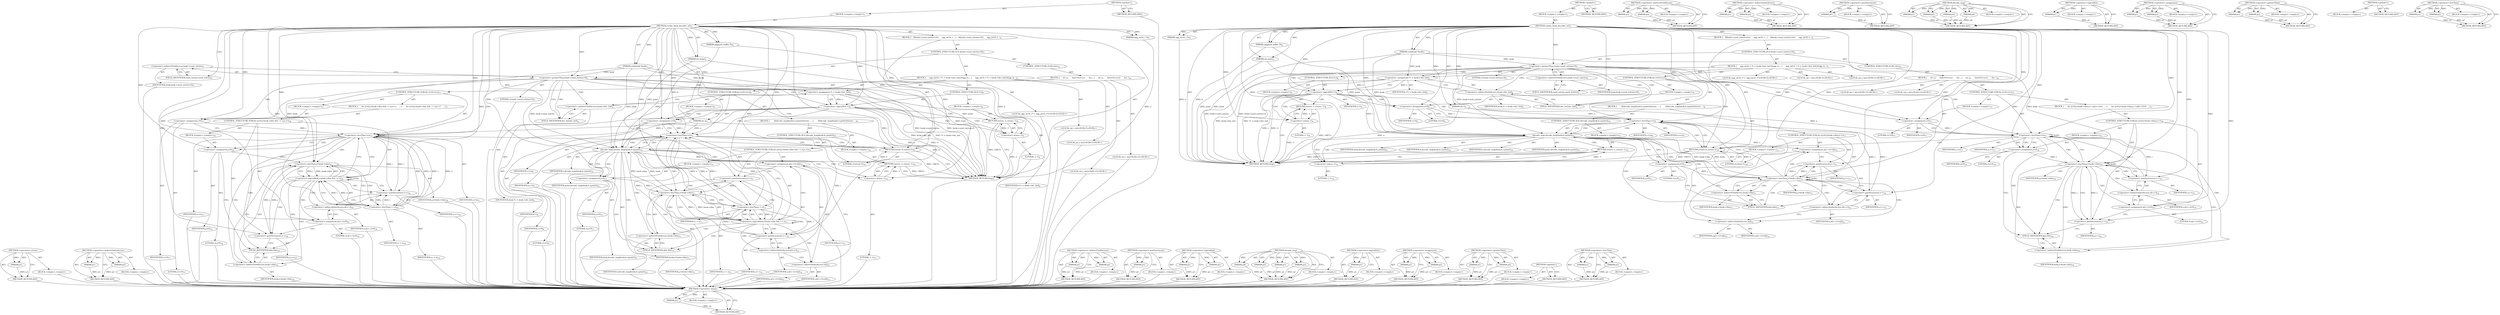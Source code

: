 digraph "&lt;operator&gt;.lessThan" {
vulnerable_153 [label=<(METHOD,&lt;operator&gt;.minus)>];
vulnerable_154 [label=<(PARAM,p1)>];
vulnerable_155 [label=<(BLOCK,&lt;empty&gt;,&lt;empty&gt;)>];
vulnerable_156 [label=<(METHOD_RETURN,ANY)>];
vulnerable_6 [label=<(METHOD,&lt;global&gt;)<SUB>1</SUB>>];
vulnerable_7 [label=<(BLOCK,&lt;empty&gt;,&lt;empty&gt;)<SUB>1</SUB>>];
vulnerable_8 [label=<(METHOD,vorbis_book_decodev_set)<SUB>1</SUB>>];
vulnerable_9 [label=<(PARAM,codebook *book)<SUB>1</SUB>>];
vulnerable_10 [label=<(PARAM,ogg_int32_t *a)<SUB>1</SUB>>];
vulnerable_11 [label=<(PARAM,oggpack_buffer *b)<SUB>2</SUB>>];
vulnerable_12 [label=<(PARAM,int n)<SUB>2</SUB>>];
vulnerable_13 [label=<(PARAM,int point)<SUB>2</SUB>>];
vulnerable_14 [label=<(BLOCK,{
   if(book-&gt;used_entries&gt;0){
     ogg_int32_t...,{
   if(book-&gt;used_entries&gt;0){
     ogg_int32_t...)<SUB>2</SUB>>];
vulnerable_15 [label=<(CONTROL_STRUCTURE,IF,if (book-&gt;used_entries&gt;0))<SUB>3</SUB>>];
vulnerable_16 [label=<(&lt;operator&gt;.greaterThan,book-&gt;used_entries&gt;0)<SUB>3</SUB>>];
vulnerable_17 [label=<(&lt;operator&gt;.indirectFieldAccess,book-&gt;used_entries)<SUB>3</SUB>>];
vulnerable_18 [label=<(IDENTIFIER,book,book-&gt;used_entries&gt;0)<SUB>3</SUB>>];
vulnerable_19 [label=<(FIELD_IDENTIFIER,used_entries,used_entries)<SUB>3</SUB>>];
vulnerable_20 [label=<(LITERAL,0,book-&gt;used_entries&gt;0)<SUB>3</SUB>>];
vulnerable_21 [label=<(BLOCK,{
     ogg_int32_t *v = book-&gt;dec_buf;//(ogg_in...,{
     ogg_int32_t *v = book-&gt;dec_buf;//(ogg_in...)<SUB>3</SUB>>];
vulnerable_22 [label="<(LOCAL,ogg_int32_t* v: ogg_int32_t*)<SUB>4</SUB>>"];
vulnerable_23 [label=<(&lt;operator&gt;.assignment,*v = book-&gt;dec_buf)<SUB>4</SUB>>];
vulnerable_24 [label=<(IDENTIFIER,v,*v = book-&gt;dec_buf)<SUB>4</SUB>>];
vulnerable_25 [label=<(&lt;operator&gt;.indirectFieldAccess,book-&gt;dec_buf)<SUB>4</SUB>>];
vulnerable_26 [label=<(IDENTIFIER,book,*v = book-&gt;dec_buf)<SUB>4</SUB>>];
vulnerable_27 [label=<(FIELD_IDENTIFIER,dec_buf,dec_buf)<SUB>4</SUB>>];
vulnerable_28 [label="<(LOCAL,int i: int)<SUB>5</SUB>>"];
vulnerable_29 [label="<(LOCAL,int j: int)<SUB>5</SUB>>"];
vulnerable_30 [label=<(CONTROL_STRUCTURE,IF,if (!v))<SUB>8</SUB>>];
vulnerable_31 [label=<(&lt;operator&gt;.logicalNot,!v)<SUB>8</SUB>>];
vulnerable_32 [label=<(IDENTIFIER,v,!v)<SUB>8</SUB>>];
vulnerable_33 [label=<(BLOCK,&lt;empty&gt;,&lt;empty&gt;)<SUB>8</SUB>>];
vulnerable_34 [label=<(RETURN,return -1;,return -1;)<SUB>8</SUB>>];
vulnerable_35 [label=<(&lt;operator&gt;.minus,-1)<SUB>8</SUB>>];
vulnerable_36 [label=<(LITERAL,1,-1)<SUB>8</SUB>>];
vulnerable_37 [label=<(CONTROL_STRUCTURE,FOR,for (i=0;i&lt;n;))<SUB>9</SUB>>];
vulnerable_38 [label=<(BLOCK,&lt;empty&gt;,&lt;empty&gt;)<SUB>9</SUB>>];
vulnerable_39 [label=<(&lt;operator&gt;.assignment,i=0)<SUB>9</SUB>>];
vulnerable_40 [label=<(IDENTIFIER,i,i=0)<SUB>9</SUB>>];
vulnerable_41 [label=<(LITERAL,0,i=0)<SUB>9</SUB>>];
vulnerable_42 [label=<(&lt;operator&gt;.lessThan,i&lt;n)<SUB>9</SUB>>];
vulnerable_43 [label=<(IDENTIFIER,i,i&lt;n)<SUB>9</SUB>>];
vulnerable_44 [label=<(IDENTIFIER,n,i&lt;n)<SUB>9</SUB>>];
vulnerable_45 [label=<(BLOCK,{
       if(decode_map(book,b,v,point))return -...,{
       if(decode_map(book,b,v,point))return -...)<SUB>9</SUB>>];
vulnerable_46 [label=<(CONTROL_STRUCTURE,IF,if (decode_map(book,b,v,point)))<SUB>10</SUB>>];
vulnerable_47 [label=<(decode_map,decode_map(book,b,v,point))<SUB>10</SUB>>];
vulnerable_48 [label=<(IDENTIFIER,book,decode_map(book,b,v,point))<SUB>10</SUB>>];
vulnerable_49 [label=<(IDENTIFIER,b,decode_map(book,b,v,point))<SUB>10</SUB>>];
vulnerable_50 [label=<(IDENTIFIER,v,decode_map(book,b,v,point))<SUB>10</SUB>>];
vulnerable_51 [label=<(IDENTIFIER,point,decode_map(book,b,v,point))<SUB>10</SUB>>];
vulnerable_52 [label=<(BLOCK,&lt;empty&gt;,&lt;empty&gt;)<SUB>10</SUB>>];
vulnerable_53 [label=<(RETURN,return -1;,return -1;)<SUB>10</SUB>>];
vulnerable_54 [label=<(&lt;operator&gt;.minus,-1)<SUB>10</SUB>>];
vulnerable_55 [label=<(LITERAL,1,-1)<SUB>10</SUB>>];
vulnerable_56 [label=<(CONTROL_STRUCTURE,FOR,for (j=0;j&lt;book-&gt;dim;j++))<SUB>11</SUB>>];
vulnerable_57 [label=<(BLOCK,&lt;empty&gt;,&lt;empty&gt;)<SUB>11</SUB>>];
vulnerable_58 [label=<(&lt;operator&gt;.assignment,j=0)<SUB>11</SUB>>];
vulnerable_59 [label=<(IDENTIFIER,j,j=0)<SUB>11</SUB>>];
vulnerable_60 [label=<(LITERAL,0,j=0)<SUB>11</SUB>>];
vulnerable_61 [label=<(&lt;operator&gt;.lessThan,j&lt;book-&gt;dim)<SUB>11</SUB>>];
vulnerable_62 [label=<(IDENTIFIER,j,j&lt;book-&gt;dim)<SUB>11</SUB>>];
vulnerable_63 [label=<(&lt;operator&gt;.indirectFieldAccess,book-&gt;dim)<SUB>11</SUB>>];
vulnerable_64 [label=<(IDENTIFIER,book,j&lt;book-&gt;dim)<SUB>11</SUB>>];
vulnerable_65 [label=<(FIELD_IDENTIFIER,dim,dim)<SUB>11</SUB>>];
vulnerable_66 [label=<(&lt;operator&gt;.postIncrement,j++)<SUB>11</SUB>>];
vulnerable_67 [label=<(IDENTIFIER,j,j++)<SUB>11</SUB>>];
vulnerable_68 [label=<(&lt;operator&gt;.assignment,a[i++]=v[j])<SUB>12</SUB>>];
vulnerable_69 [label=<(&lt;operator&gt;.indirectIndexAccess,a[i++])<SUB>12</SUB>>];
vulnerable_70 [label=<(IDENTIFIER,a,a[i++]=v[j])<SUB>12</SUB>>];
vulnerable_71 [label=<(&lt;operator&gt;.postIncrement,i++)<SUB>12</SUB>>];
vulnerable_72 [label=<(IDENTIFIER,i,i++)<SUB>12</SUB>>];
vulnerable_73 [label=<(&lt;operator&gt;.indirectIndexAccess,v[j])<SUB>12</SUB>>];
vulnerable_74 [label=<(IDENTIFIER,v,a[i++]=v[j])<SUB>12</SUB>>];
vulnerable_75 [label=<(IDENTIFIER,j,a[i++]=v[j])<SUB>12</SUB>>];
vulnerable_76 [label=<(CONTROL_STRUCTURE,ELSE,else)<SUB>14</SUB>>];
vulnerable_77 [label=<(BLOCK,{
     int i,j;
 
     for(i=0;i&lt;n;){
      for...,{
     int i,j;
 
     for(i=0;i&lt;n;){
      for...)<SUB>14</SUB>>];
vulnerable_78 [label="<(LOCAL,int i: int)<SUB>15</SUB>>"];
vulnerable_79 [label="<(LOCAL,int j: int)<SUB>15</SUB>>"];
vulnerable_80 [label=<(CONTROL_STRUCTURE,FOR,for (i=0;i&lt;n;))<SUB>17</SUB>>];
vulnerable_81 [label=<(BLOCK,&lt;empty&gt;,&lt;empty&gt;)<SUB>17</SUB>>];
vulnerable_82 [label=<(&lt;operator&gt;.assignment,i=0)<SUB>17</SUB>>];
vulnerable_83 [label=<(IDENTIFIER,i,i=0)<SUB>17</SUB>>];
vulnerable_84 [label=<(LITERAL,0,i=0)<SUB>17</SUB>>];
vulnerable_85 [label=<(&lt;operator&gt;.lessThan,i&lt;n)<SUB>17</SUB>>];
vulnerable_86 [label=<(IDENTIFIER,i,i&lt;n)<SUB>17</SUB>>];
vulnerable_87 [label=<(IDENTIFIER,n,i&lt;n)<SUB>17</SUB>>];
vulnerable_88 [label=<(BLOCK,{
      for (j=0;j&lt;book-&gt;dim;j++)
	a[i++]=0;
  ...,{
      for (j=0;j&lt;book-&gt;dim;j++)
	a[i++]=0;
  ...)<SUB>17</SUB>>];
vulnerable_89 [label=<(CONTROL_STRUCTURE,FOR,for (j=0;j&lt;book-&gt;dim;j++))<SUB>18</SUB>>];
vulnerable_90 [label=<(BLOCK,&lt;empty&gt;,&lt;empty&gt;)<SUB>18</SUB>>];
vulnerable_91 [label=<(&lt;operator&gt;.assignment,j=0)<SUB>18</SUB>>];
vulnerable_92 [label=<(IDENTIFIER,j,j=0)<SUB>18</SUB>>];
vulnerable_93 [label=<(LITERAL,0,j=0)<SUB>18</SUB>>];
vulnerable_94 [label=<(&lt;operator&gt;.lessThan,j&lt;book-&gt;dim)<SUB>18</SUB>>];
vulnerable_95 [label=<(IDENTIFIER,j,j&lt;book-&gt;dim)<SUB>18</SUB>>];
vulnerable_96 [label=<(&lt;operator&gt;.indirectFieldAccess,book-&gt;dim)<SUB>18</SUB>>];
vulnerable_97 [label=<(IDENTIFIER,book,j&lt;book-&gt;dim)<SUB>18</SUB>>];
vulnerable_98 [label=<(FIELD_IDENTIFIER,dim,dim)<SUB>18</SUB>>];
vulnerable_99 [label=<(&lt;operator&gt;.postIncrement,j++)<SUB>18</SUB>>];
vulnerable_100 [label=<(IDENTIFIER,j,j++)<SUB>18</SUB>>];
vulnerable_101 [label=<(&lt;operator&gt;.assignment,a[i++]=0)<SUB>19</SUB>>];
vulnerable_102 [label=<(&lt;operator&gt;.indirectIndexAccess,a[i++])<SUB>19</SUB>>];
vulnerable_103 [label=<(IDENTIFIER,a,a[i++]=0)<SUB>19</SUB>>];
vulnerable_104 [label=<(&lt;operator&gt;.postIncrement,i++)<SUB>19</SUB>>];
vulnerable_105 [label=<(IDENTIFIER,i,i++)<SUB>19</SUB>>];
vulnerable_106 [label=<(LITERAL,0,a[i++]=0)<SUB>19</SUB>>];
vulnerable_107 [label=<(RETURN,return 0;,return 0;)<SUB>23</SUB>>];
vulnerable_108 [label=<(LITERAL,0,return 0;)<SUB>23</SUB>>];
vulnerable_109 [label=<(METHOD_RETURN,long)<SUB>1</SUB>>];
vulnerable_111 [label=<(METHOD_RETURN,ANY)<SUB>1</SUB>>];
vulnerable_139 [label=<(METHOD,&lt;operator&gt;.indirectFieldAccess)>];
vulnerable_140 [label=<(PARAM,p1)>];
vulnerable_141 [label=<(PARAM,p2)>];
vulnerable_142 [label=<(BLOCK,&lt;empty&gt;,&lt;empty&gt;)>];
vulnerable_143 [label=<(METHOD_RETURN,ANY)>];
vulnerable_173 [label=<(METHOD,&lt;operator&gt;.indirectIndexAccess)>];
vulnerable_174 [label=<(PARAM,p1)>];
vulnerable_175 [label=<(PARAM,p2)>];
vulnerable_176 [label=<(BLOCK,&lt;empty&gt;,&lt;empty&gt;)>];
vulnerable_177 [label=<(METHOD_RETURN,ANY)>];
vulnerable_169 [label=<(METHOD,&lt;operator&gt;.postIncrement)>];
vulnerable_170 [label=<(PARAM,p1)>];
vulnerable_171 [label=<(BLOCK,&lt;empty&gt;,&lt;empty&gt;)>];
vulnerable_172 [label=<(METHOD_RETURN,ANY)>];
vulnerable_162 [label=<(METHOD,decode_map)>];
vulnerable_163 [label=<(PARAM,p1)>];
vulnerable_164 [label=<(PARAM,p2)>];
vulnerable_165 [label=<(PARAM,p3)>];
vulnerable_166 [label=<(PARAM,p4)>];
vulnerable_167 [label=<(BLOCK,&lt;empty&gt;,&lt;empty&gt;)>];
vulnerable_168 [label=<(METHOD_RETURN,ANY)>];
vulnerable_149 [label=<(METHOD,&lt;operator&gt;.logicalNot)>];
vulnerable_150 [label=<(PARAM,p1)>];
vulnerable_151 [label=<(BLOCK,&lt;empty&gt;,&lt;empty&gt;)>];
vulnerable_152 [label=<(METHOD_RETURN,ANY)>];
vulnerable_144 [label=<(METHOD,&lt;operator&gt;.assignment)>];
vulnerable_145 [label=<(PARAM,p1)>];
vulnerable_146 [label=<(PARAM,p2)>];
vulnerable_147 [label=<(BLOCK,&lt;empty&gt;,&lt;empty&gt;)>];
vulnerable_148 [label=<(METHOD_RETURN,ANY)>];
vulnerable_134 [label=<(METHOD,&lt;operator&gt;.greaterThan)>];
vulnerable_135 [label=<(PARAM,p1)>];
vulnerable_136 [label=<(PARAM,p2)>];
vulnerable_137 [label=<(BLOCK,&lt;empty&gt;,&lt;empty&gt;)>];
vulnerable_138 [label=<(METHOD_RETURN,ANY)>];
vulnerable_128 [label=<(METHOD,&lt;global&gt;)<SUB>1</SUB>>];
vulnerable_129 [label=<(BLOCK,&lt;empty&gt;,&lt;empty&gt;)>];
vulnerable_130 [label=<(METHOD_RETURN,ANY)>];
vulnerable_157 [label=<(METHOD,&lt;operator&gt;.lessThan)>];
vulnerable_158 [label=<(PARAM,p1)>];
vulnerable_159 [label=<(PARAM,p2)>];
vulnerable_160 [label=<(BLOCK,&lt;empty&gt;,&lt;empty&gt;)>];
vulnerable_161 [label=<(METHOD_RETURN,ANY)>];
fixed_161 [label=<(METHOD,&lt;operator&gt;.minus)>];
fixed_162 [label=<(PARAM,p1)>];
fixed_163 [label=<(BLOCK,&lt;empty&gt;,&lt;empty&gt;)>];
fixed_164 [label=<(METHOD_RETURN,ANY)>];
fixed_186 [label=<(METHOD,&lt;operator&gt;.indirectIndexAccess)>];
fixed_187 [label=<(PARAM,p1)>];
fixed_188 [label=<(PARAM,p2)>];
fixed_189 [label=<(BLOCK,&lt;empty&gt;,&lt;empty&gt;)>];
fixed_190 [label=<(METHOD_RETURN,ANY)>];
fixed_6 [label=<(METHOD,&lt;global&gt;)<SUB>1</SUB>>];
fixed_7 [label=<(BLOCK,&lt;empty&gt;,&lt;empty&gt;)<SUB>1</SUB>>];
fixed_8 [label=<(METHOD,vorbis_book_decodev_set)<SUB>1</SUB>>];
fixed_9 [label=<(PARAM,codebook *book)<SUB>1</SUB>>];
fixed_10 [label=<(PARAM,ogg_int32_t *a)<SUB>1</SUB>>];
fixed_11 [label=<(PARAM,oggpack_buffer *b)<SUB>2</SUB>>];
fixed_12 [label=<(PARAM,int n)<SUB>2</SUB>>];
fixed_13 [label=<(PARAM,int point)<SUB>2</SUB>>];
fixed_14 [label=<(BLOCK,{
   if(book-&gt;used_entries&gt;0){
     ogg_int32_t...,{
   if(book-&gt;used_entries&gt;0){
     ogg_int32_t...)<SUB>2</SUB>>];
fixed_15 [label=<(CONTROL_STRUCTURE,IF,if (book-&gt;used_entries&gt;0))<SUB>3</SUB>>];
fixed_16 [label=<(&lt;operator&gt;.greaterThan,book-&gt;used_entries&gt;0)<SUB>3</SUB>>];
fixed_17 [label=<(&lt;operator&gt;.indirectFieldAccess,book-&gt;used_entries)<SUB>3</SUB>>];
fixed_18 [label=<(IDENTIFIER,book,book-&gt;used_entries&gt;0)<SUB>3</SUB>>];
fixed_19 [label=<(FIELD_IDENTIFIER,used_entries,used_entries)<SUB>3</SUB>>];
fixed_20 [label=<(LITERAL,0,book-&gt;used_entries&gt;0)<SUB>3</SUB>>];
fixed_21 [label=<(BLOCK,{
     ogg_int32_t *v = book-&gt;dec_buf;//(ogg_in...,{
     ogg_int32_t *v = book-&gt;dec_buf;//(ogg_in...)<SUB>3</SUB>>];
fixed_22 [label="<(LOCAL,ogg_int32_t* v: ogg_int32_t*)<SUB>4</SUB>>"];
fixed_23 [label=<(&lt;operator&gt;.assignment,*v = book-&gt;dec_buf)<SUB>4</SUB>>];
fixed_24 [label=<(IDENTIFIER,v,*v = book-&gt;dec_buf)<SUB>4</SUB>>];
fixed_25 [label=<(&lt;operator&gt;.indirectFieldAccess,book-&gt;dec_buf)<SUB>4</SUB>>];
fixed_26 [label=<(IDENTIFIER,book,*v = book-&gt;dec_buf)<SUB>4</SUB>>];
fixed_27 [label=<(FIELD_IDENTIFIER,dec_buf,dec_buf)<SUB>4</SUB>>];
fixed_28 [label="<(LOCAL,int i: int)<SUB>5</SUB>>"];
fixed_29 [label="<(LOCAL,int j: int)<SUB>5</SUB>>"];
fixed_30 [label=<(CONTROL_STRUCTURE,IF,if (!v))<SUB>8</SUB>>];
fixed_31 [label=<(&lt;operator&gt;.logicalNot,!v)<SUB>8</SUB>>];
fixed_32 [label=<(IDENTIFIER,v,!v)<SUB>8</SUB>>];
fixed_33 [label=<(BLOCK,&lt;empty&gt;,&lt;empty&gt;)<SUB>8</SUB>>];
fixed_34 [label=<(RETURN,return -1;,return -1;)<SUB>8</SUB>>];
fixed_35 [label=<(&lt;operator&gt;.minus,-1)<SUB>8</SUB>>];
fixed_36 [label=<(LITERAL,1,-1)<SUB>8</SUB>>];
fixed_37 [label=<(CONTROL_STRUCTURE,FOR,for (i=0;i&lt;n;))<SUB>9</SUB>>];
fixed_38 [label=<(BLOCK,&lt;empty&gt;,&lt;empty&gt;)<SUB>9</SUB>>];
fixed_39 [label=<(&lt;operator&gt;.assignment,i=0)<SUB>9</SUB>>];
fixed_40 [label=<(IDENTIFIER,i,i=0)<SUB>9</SUB>>];
fixed_41 [label=<(LITERAL,0,i=0)<SUB>9</SUB>>];
fixed_42 [label=<(&lt;operator&gt;.lessThan,i&lt;n)<SUB>9</SUB>>];
fixed_43 [label=<(IDENTIFIER,i,i&lt;n)<SUB>9</SUB>>];
fixed_44 [label=<(IDENTIFIER,n,i&lt;n)<SUB>9</SUB>>];
fixed_45 [label=<(BLOCK,{
       if(decode_map(book,b,v,point))return -...,{
       if(decode_map(book,b,v,point))return -...)<SUB>9</SUB>>];
fixed_46 [label=<(CONTROL_STRUCTURE,IF,if (decode_map(book,b,v,point)))<SUB>10</SUB>>];
fixed_47 [label=<(decode_map,decode_map(book,b,v,point))<SUB>10</SUB>>];
fixed_48 [label=<(IDENTIFIER,book,decode_map(book,b,v,point))<SUB>10</SUB>>];
fixed_49 [label=<(IDENTIFIER,b,decode_map(book,b,v,point))<SUB>10</SUB>>];
fixed_50 [label=<(IDENTIFIER,v,decode_map(book,b,v,point))<SUB>10</SUB>>];
fixed_51 [label=<(IDENTIFIER,point,decode_map(book,b,v,point))<SUB>10</SUB>>];
fixed_52 [label=<(BLOCK,&lt;empty&gt;,&lt;empty&gt;)<SUB>10</SUB>>];
fixed_53 [label=<(RETURN,return -1;,return -1;)<SUB>10</SUB>>];
fixed_54 [label=<(&lt;operator&gt;.minus,-1)<SUB>10</SUB>>];
fixed_55 [label=<(LITERAL,1,-1)<SUB>10</SUB>>];
fixed_56 [label=<(CONTROL_STRUCTURE,FOR,for (j=0;j&lt;book-&gt;dim &amp;&amp; i &lt; n;j++))<SUB>11</SUB>>];
fixed_57 [label=<(BLOCK,&lt;empty&gt;,&lt;empty&gt;)<SUB>11</SUB>>];
fixed_58 [label=<(&lt;operator&gt;.assignment,j=0)<SUB>11</SUB>>];
fixed_59 [label=<(IDENTIFIER,j,j=0)<SUB>11</SUB>>];
fixed_60 [label=<(LITERAL,0,j=0)<SUB>11</SUB>>];
fixed_61 [label=<(&lt;operator&gt;.logicalAnd,j&lt;book-&gt;dim &amp;&amp; i &lt; n)<SUB>11</SUB>>];
fixed_62 [label=<(&lt;operator&gt;.lessThan,j&lt;book-&gt;dim)<SUB>11</SUB>>];
fixed_63 [label=<(IDENTIFIER,j,j&lt;book-&gt;dim)<SUB>11</SUB>>];
fixed_64 [label=<(&lt;operator&gt;.indirectFieldAccess,book-&gt;dim)<SUB>11</SUB>>];
fixed_65 [label=<(IDENTIFIER,book,j&lt;book-&gt;dim)<SUB>11</SUB>>];
fixed_66 [label=<(FIELD_IDENTIFIER,dim,dim)<SUB>11</SUB>>];
fixed_67 [label=<(&lt;operator&gt;.lessThan,i &lt; n)<SUB>11</SUB>>];
fixed_68 [label=<(IDENTIFIER,i,i &lt; n)<SUB>11</SUB>>];
fixed_69 [label=<(IDENTIFIER,n,i &lt; n)<SUB>11</SUB>>];
fixed_70 [label=<(&lt;operator&gt;.postIncrement,j++)<SUB>11</SUB>>];
fixed_71 [label=<(IDENTIFIER,j,j++)<SUB>11</SUB>>];
fixed_72 [label=<(&lt;operator&gt;.assignment,a[i++]=v[j])<SUB>12</SUB>>];
fixed_73 [label=<(&lt;operator&gt;.indirectIndexAccess,a[i++])<SUB>12</SUB>>];
fixed_74 [label=<(IDENTIFIER,a,a[i++]=v[j])<SUB>12</SUB>>];
fixed_75 [label=<(&lt;operator&gt;.postIncrement,i++)<SUB>12</SUB>>];
fixed_76 [label=<(IDENTIFIER,i,i++)<SUB>12</SUB>>];
fixed_77 [label=<(&lt;operator&gt;.indirectIndexAccess,v[j])<SUB>12</SUB>>];
fixed_78 [label=<(IDENTIFIER,v,a[i++]=v[j])<SUB>12</SUB>>];
fixed_79 [label=<(IDENTIFIER,j,a[i++]=v[j])<SUB>12</SUB>>];
fixed_80 [label=<(CONTROL_STRUCTURE,ELSE,else)<SUB>14</SUB>>];
fixed_81 [label=<(BLOCK,{
     int i,j;
 
     for(i=0;i&lt;n;){
      for...,{
     int i,j;
 
     for(i=0;i&lt;n;){
      for...)<SUB>14</SUB>>];
fixed_82 [label="<(LOCAL,int i: int)<SUB>15</SUB>>"];
fixed_83 [label="<(LOCAL,int j: int)<SUB>15</SUB>>"];
fixed_84 [label=<(CONTROL_STRUCTURE,FOR,for (i=0;i&lt;n;))<SUB>17</SUB>>];
fixed_85 [label=<(BLOCK,&lt;empty&gt;,&lt;empty&gt;)<SUB>17</SUB>>];
fixed_86 [label=<(&lt;operator&gt;.assignment,i=0)<SUB>17</SUB>>];
fixed_87 [label=<(IDENTIFIER,i,i=0)<SUB>17</SUB>>];
fixed_88 [label=<(LITERAL,0,i=0)<SUB>17</SUB>>];
fixed_89 [label=<(&lt;operator&gt;.lessThan,i&lt;n)<SUB>17</SUB>>];
fixed_90 [label=<(IDENTIFIER,i,i&lt;n)<SUB>17</SUB>>];
fixed_91 [label=<(IDENTIFIER,n,i&lt;n)<SUB>17</SUB>>];
fixed_92 [label=<(BLOCK,{
      for (j=0;j&lt;book-&gt;dim &amp;&amp; i &lt; n;j++)
    ...,{
      for (j=0;j&lt;book-&gt;dim &amp;&amp; i &lt; n;j++)
    ...)<SUB>17</SUB>>];
fixed_93 [label=<(CONTROL_STRUCTURE,FOR,for (j=0;j&lt;book-&gt;dim &amp;&amp; i &lt; n;j++))<SUB>18</SUB>>];
fixed_94 [label=<(BLOCK,&lt;empty&gt;,&lt;empty&gt;)<SUB>18</SUB>>];
fixed_95 [label=<(&lt;operator&gt;.assignment,j=0)<SUB>18</SUB>>];
fixed_96 [label=<(IDENTIFIER,j,j=0)<SUB>18</SUB>>];
fixed_97 [label=<(LITERAL,0,j=0)<SUB>18</SUB>>];
fixed_98 [label=<(&lt;operator&gt;.logicalAnd,j&lt;book-&gt;dim &amp;&amp; i &lt; n)<SUB>18</SUB>>];
fixed_99 [label=<(&lt;operator&gt;.lessThan,j&lt;book-&gt;dim)<SUB>18</SUB>>];
fixed_100 [label=<(IDENTIFIER,j,j&lt;book-&gt;dim)<SUB>18</SUB>>];
fixed_101 [label=<(&lt;operator&gt;.indirectFieldAccess,book-&gt;dim)<SUB>18</SUB>>];
fixed_102 [label=<(IDENTIFIER,book,j&lt;book-&gt;dim)<SUB>18</SUB>>];
fixed_103 [label=<(FIELD_IDENTIFIER,dim,dim)<SUB>18</SUB>>];
fixed_104 [label=<(&lt;operator&gt;.lessThan,i &lt; n)<SUB>18</SUB>>];
fixed_105 [label=<(IDENTIFIER,i,i &lt; n)<SUB>18</SUB>>];
fixed_106 [label=<(IDENTIFIER,n,i &lt; n)<SUB>18</SUB>>];
fixed_107 [label=<(&lt;operator&gt;.postIncrement,j++)<SUB>18</SUB>>];
fixed_108 [label=<(IDENTIFIER,j,j++)<SUB>18</SUB>>];
fixed_109 [label=<(&lt;operator&gt;.assignment,a[i++]=0)<SUB>19</SUB>>];
fixed_110 [label=<(&lt;operator&gt;.indirectIndexAccess,a[i++])<SUB>19</SUB>>];
fixed_111 [label=<(IDENTIFIER,a,a[i++]=0)<SUB>19</SUB>>];
fixed_112 [label=<(&lt;operator&gt;.postIncrement,i++)<SUB>19</SUB>>];
fixed_113 [label=<(IDENTIFIER,i,i++)<SUB>19</SUB>>];
fixed_114 [label=<(LITERAL,0,a[i++]=0)<SUB>19</SUB>>];
fixed_115 [label=<(RETURN,return 0;,return 0;)<SUB>23</SUB>>];
fixed_116 [label=<(LITERAL,0,return 0;)<SUB>23</SUB>>];
fixed_117 [label=<(METHOD_RETURN,long)<SUB>1</SUB>>];
fixed_119 [label=<(METHOD_RETURN,ANY)<SUB>1</SUB>>];
fixed_147 [label=<(METHOD,&lt;operator&gt;.indirectFieldAccess)>];
fixed_148 [label=<(PARAM,p1)>];
fixed_149 [label=<(PARAM,p2)>];
fixed_150 [label=<(BLOCK,&lt;empty&gt;,&lt;empty&gt;)>];
fixed_151 [label=<(METHOD_RETURN,ANY)>];
fixed_182 [label=<(METHOD,&lt;operator&gt;.postIncrement)>];
fixed_183 [label=<(PARAM,p1)>];
fixed_184 [label=<(BLOCK,&lt;empty&gt;,&lt;empty&gt;)>];
fixed_185 [label=<(METHOD_RETURN,ANY)>];
fixed_177 [label=<(METHOD,&lt;operator&gt;.logicalAnd)>];
fixed_178 [label=<(PARAM,p1)>];
fixed_179 [label=<(PARAM,p2)>];
fixed_180 [label=<(BLOCK,&lt;empty&gt;,&lt;empty&gt;)>];
fixed_181 [label=<(METHOD_RETURN,ANY)>];
fixed_170 [label=<(METHOD,decode_map)>];
fixed_171 [label=<(PARAM,p1)>];
fixed_172 [label=<(PARAM,p2)>];
fixed_173 [label=<(PARAM,p3)>];
fixed_174 [label=<(PARAM,p4)>];
fixed_175 [label=<(BLOCK,&lt;empty&gt;,&lt;empty&gt;)>];
fixed_176 [label=<(METHOD_RETURN,ANY)>];
fixed_157 [label=<(METHOD,&lt;operator&gt;.logicalNot)>];
fixed_158 [label=<(PARAM,p1)>];
fixed_159 [label=<(BLOCK,&lt;empty&gt;,&lt;empty&gt;)>];
fixed_160 [label=<(METHOD_RETURN,ANY)>];
fixed_152 [label=<(METHOD,&lt;operator&gt;.assignment)>];
fixed_153 [label=<(PARAM,p1)>];
fixed_154 [label=<(PARAM,p2)>];
fixed_155 [label=<(BLOCK,&lt;empty&gt;,&lt;empty&gt;)>];
fixed_156 [label=<(METHOD_RETURN,ANY)>];
fixed_142 [label=<(METHOD,&lt;operator&gt;.greaterThan)>];
fixed_143 [label=<(PARAM,p1)>];
fixed_144 [label=<(PARAM,p2)>];
fixed_145 [label=<(BLOCK,&lt;empty&gt;,&lt;empty&gt;)>];
fixed_146 [label=<(METHOD_RETURN,ANY)>];
fixed_136 [label=<(METHOD,&lt;global&gt;)<SUB>1</SUB>>];
fixed_137 [label=<(BLOCK,&lt;empty&gt;,&lt;empty&gt;)>];
fixed_138 [label=<(METHOD_RETURN,ANY)>];
fixed_165 [label=<(METHOD,&lt;operator&gt;.lessThan)>];
fixed_166 [label=<(PARAM,p1)>];
fixed_167 [label=<(PARAM,p2)>];
fixed_168 [label=<(BLOCK,&lt;empty&gt;,&lt;empty&gt;)>];
fixed_169 [label=<(METHOD_RETURN,ANY)>];
vulnerable_153 -> vulnerable_154  [key=0, label="AST: "];
vulnerable_153 -> vulnerable_154  [key=1, label="DDG: "];
vulnerable_153 -> vulnerable_155  [key=0, label="AST: "];
vulnerable_153 -> vulnerable_156  [key=0, label="AST: "];
vulnerable_153 -> vulnerable_156  [key=1, label="CFG: "];
vulnerable_154 -> vulnerable_156  [key=0, label="DDG: p1"];
vulnerable_6 -> vulnerable_7  [key=0, label="AST: "];
vulnerable_6 -> vulnerable_111  [key=0, label="AST: "];
vulnerable_6 -> vulnerable_111  [key=1, label="CFG: "];
vulnerable_7 -> vulnerable_8  [key=0, label="AST: "];
vulnerable_8 -> vulnerable_9  [key=0, label="AST: "];
vulnerable_8 -> vulnerable_9  [key=1, label="DDG: "];
vulnerable_8 -> vulnerable_10  [key=0, label="AST: "];
vulnerable_8 -> vulnerable_10  [key=1, label="DDG: "];
vulnerable_8 -> vulnerable_11  [key=0, label="AST: "];
vulnerable_8 -> vulnerable_11  [key=1, label="DDG: "];
vulnerable_8 -> vulnerable_12  [key=0, label="AST: "];
vulnerable_8 -> vulnerable_12  [key=1, label="DDG: "];
vulnerable_8 -> vulnerable_13  [key=0, label="AST: "];
vulnerable_8 -> vulnerable_13  [key=1, label="DDG: "];
vulnerable_8 -> vulnerable_14  [key=0, label="AST: "];
vulnerable_8 -> vulnerable_109  [key=0, label="AST: "];
vulnerable_8 -> vulnerable_19  [key=0, label="CFG: "];
vulnerable_8 -> vulnerable_107  [key=0, label="DDG: "];
vulnerable_8 -> vulnerable_108  [key=0, label="DDG: "];
vulnerable_8 -> vulnerable_16  [key=0, label="DDG: "];
vulnerable_8 -> vulnerable_31  [key=0, label="DDG: "];
vulnerable_8 -> vulnerable_39  [key=0, label="DDG: "];
vulnerable_8 -> vulnerable_42  [key=0, label="DDG: "];
vulnerable_8 -> vulnerable_82  [key=0, label="DDG: "];
vulnerable_8 -> vulnerable_85  [key=0, label="DDG: "];
vulnerable_8 -> vulnerable_35  [key=0, label="DDG: "];
vulnerable_8 -> vulnerable_47  [key=0, label="DDG: "];
vulnerable_8 -> vulnerable_58  [key=0, label="DDG: "];
vulnerable_8 -> vulnerable_61  [key=0, label="DDG: "];
vulnerable_8 -> vulnerable_66  [key=0, label="DDG: "];
vulnerable_8 -> vulnerable_101  [key=0, label="DDG: "];
vulnerable_8 -> vulnerable_91  [key=0, label="DDG: "];
vulnerable_8 -> vulnerable_94  [key=0, label="DDG: "];
vulnerable_8 -> vulnerable_99  [key=0, label="DDG: "];
vulnerable_8 -> vulnerable_54  [key=0, label="DDG: "];
vulnerable_8 -> vulnerable_71  [key=0, label="DDG: "];
vulnerable_8 -> vulnerable_104  [key=0, label="DDG: "];
vulnerable_9 -> vulnerable_109  [key=0, label="DDG: book"];
vulnerable_9 -> vulnerable_16  [key=0, label="DDG: book"];
vulnerable_9 -> vulnerable_23  [key=0, label="DDG: book"];
vulnerable_9 -> vulnerable_47  [key=0, label="DDG: book"];
vulnerable_9 -> vulnerable_94  [key=0, label="DDG: book"];
vulnerable_10 -> vulnerable_109  [key=0, label="DDG: a"];
vulnerable_11 -> vulnerable_109  [key=0, label="DDG: b"];
vulnerable_11 -> vulnerable_47  [key=0, label="DDG: b"];
vulnerable_12 -> vulnerable_109  [key=0, label="DDG: n"];
vulnerable_12 -> vulnerable_42  [key=0, label="DDG: n"];
vulnerable_12 -> vulnerable_85  [key=0, label="DDG: n"];
vulnerable_13 -> vulnerable_109  [key=0, label="DDG: point"];
vulnerable_13 -> vulnerable_47  [key=0, label="DDG: point"];
vulnerable_14 -> vulnerable_15  [key=0, label="AST: "];
vulnerable_14 -> vulnerable_107  [key=0, label="AST: "];
vulnerable_15 -> vulnerable_16  [key=0, label="AST: "];
vulnerable_15 -> vulnerable_21  [key=0, label="AST: "];
vulnerable_15 -> vulnerable_76  [key=0, label="AST: "];
vulnerable_16 -> vulnerable_17  [key=0, label="AST: "];
vulnerable_16 -> vulnerable_20  [key=0, label="AST: "];
vulnerable_16 -> vulnerable_27  [key=0, label="CFG: "];
vulnerable_16 -> vulnerable_27  [key=1, label="CDG: "];
vulnerable_16 -> vulnerable_82  [key=0, label="CFG: "];
vulnerable_16 -> vulnerable_82  [key=1, label="CDG: "];
vulnerable_16 -> vulnerable_109  [key=0, label="DDG: book-&gt;used_entries"];
vulnerable_16 -> vulnerable_109  [key=1, label="DDG: book-&gt;used_entries&gt;0"];
vulnerable_16 -> vulnerable_47  [key=0, label="DDG: book-&gt;used_entries"];
vulnerable_16 -> vulnerable_107  [key=0, label="CDG: "];
vulnerable_16 -> vulnerable_85  [key=0, label="CDG: "];
vulnerable_16 -> vulnerable_25  [key=0, label="CDG: "];
vulnerable_16 -> vulnerable_23  [key=0, label="CDG: "];
vulnerable_16 -> vulnerable_31  [key=0, label="CDG: "];
vulnerable_17 -> vulnerable_18  [key=0, label="AST: "];
vulnerable_17 -> vulnerable_19  [key=0, label="AST: "];
vulnerable_17 -> vulnerable_16  [key=0, label="CFG: "];
vulnerable_19 -> vulnerable_17  [key=0, label="CFG: "];
vulnerable_21 -> vulnerable_22  [key=0, label="AST: "];
vulnerable_21 -> vulnerable_23  [key=0, label="AST: "];
vulnerable_21 -> vulnerable_28  [key=0, label="AST: "];
vulnerable_21 -> vulnerable_29  [key=0, label="AST: "];
vulnerable_21 -> vulnerable_30  [key=0, label="AST: "];
vulnerable_21 -> vulnerable_37  [key=0, label="AST: "];
vulnerable_23 -> vulnerable_24  [key=0, label="AST: "];
vulnerable_23 -> vulnerable_25  [key=0, label="AST: "];
vulnerable_23 -> vulnerable_31  [key=0, label="CFG: "];
vulnerable_23 -> vulnerable_31  [key=1, label="DDG: v"];
vulnerable_23 -> vulnerable_109  [key=0, label="DDG: book-&gt;dec_buf"];
vulnerable_23 -> vulnerable_109  [key=1, label="DDG: *v = book-&gt;dec_buf"];
vulnerable_25 -> vulnerable_26  [key=0, label="AST: "];
vulnerable_25 -> vulnerable_27  [key=0, label="AST: "];
vulnerable_25 -> vulnerable_23  [key=0, label="CFG: "];
vulnerable_27 -> vulnerable_25  [key=0, label="CFG: "];
vulnerable_30 -> vulnerable_31  [key=0, label="AST: "];
vulnerable_30 -> vulnerable_33  [key=0, label="AST: "];
vulnerable_31 -> vulnerable_32  [key=0, label="AST: "];
vulnerable_31 -> vulnerable_35  [key=0, label="CFG: "];
vulnerable_31 -> vulnerable_35  [key=1, label="CDG: "];
vulnerable_31 -> vulnerable_39  [key=0, label="CFG: "];
vulnerable_31 -> vulnerable_39  [key=1, label="CDG: "];
vulnerable_31 -> vulnerable_109  [key=0, label="DDG: v"];
vulnerable_31 -> vulnerable_109  [key=1, label="DDG: !v"];
vulnerable_31 -> vulnerable_47  [key=0, label="DDG: v"];
vulnerable_31 -> vulnerable_34  [key=0, label="CDG: "];
vulnerable_31 -> vulnerable_42  [key=0, label="CDG: "];
vulnerable_33 -> vulnerable_34  [key=0, label="AST: "];
vulnerable_34 -> vulnerable_35  [key=0, label="AST: "];
vulnerable_34 -> vulnerable_109  [key=0, label="CFG: "];
vulnerable_34 -> vulnerable_109  [key=1, label="DDG: &lt;RET&gt;"];
vulnerable_35 -> vulnerable_36  [key=0, label="AST: "];
vulnerable_35 -> vulnerable_34  [key=0, label="CFG: "];
vulnerable_35 -> vulnerable_34  [key=1, label="DDG: -1"];
vulnerable_35 -> vulnerable_109  [key=0, label="DDG: -1"];
vulnerable_37 -> vulnerable_38  [key=0, label="AST: "];
vulnerable_37 -> vulnerable_42  [key=0, label="AST: "];
vulnerable_37 -> vulnerable_45  [key=0, label="AST: "];
vulnerable_38 -> vulnerable_39  [key=0, label="AST: "];
vulnerable_39 -> vulnerable_40  [key=0, label="AST: "];
vulnerable_39 -> vulnerable_41  [key=0, label="AST: "];
vulnerable_39 -> vulnerable_42  [key=0, label="CFG: "];
vulnerable_39 -> vulnerable_42  [key=1, label="DDG: i"];
vulnerable_42 -> vulnerable_43  [key=0, label="AST: "];
vulnerable_42 -> vulnerable_44  [key=0, label="AST: "];
vulnerable_42 -> vulnerable_47  [key=0, label="CFG: "];
vulnerable_42 -> vulnerable_47  [key=1, label="CDG: "];
vulnerable_42 -> vulnerable_107  [key=0, label="CFG: "];
vulnerable_42 -> vulnerable_107  [key=1, label="CDG: "];
vulnerable_42 -> vulnerable_71  [key=0, label="DDG: i"];
vulnerable_45 -> vulnerable_46  [key=0, label="AST: "];
vulnerable_45 -> vulnerable_56  [key=0, label="AST: "];
vulnerable_46 -> vulnerable_47  [key=0, label="AST: "];
vulnerable_46 -> vulnerable_52  [key=0, label="AST: "];
vulnerable_47 -> vulnerable_48  [key=0, label="AST: "];
vulnerable_47 -> vulnerable_49  [key=0, label="AST: "];
vulnerable_47 -> vulnerable_50  [key=0, label="AST: "];
vulnerable_47 -> vulnerable_51  [key=0, label="AST: "];
vulnerable_47 -> vulnerable_54  [key=0, label="CFG: "];
vulnerable_47 -> vulnerable_54  [key=1, label="CDG: "];
vulnerable_47 -> vulnerable_58  [key=0, label="CFG: "];
vulnerable_47 -> vulnerable_58  [key=1, label="CDG: "];
vulnerable_47 -> vulnerable_68  [key=0, label="DDG: v"];
vulnerable_47 -> vulnerable_61  [key=0, label="DDG: book"];
vulnerable_47 -> vulnerable_61  [key=1, label="CDG: "];
vulnerable_47 -> vulnerable_42  [key=0, label="CDG: "];
vulnerable_47 -> vulnerable_65  [key=0, label="CDG: "];
vulnerable_47 -> vulnerable_53  [key=0, label="CDG: "];
vulnerable_47 -> vulnerable_63  [key=0, label="CDG: "];
vulnerable_52 -> vulnerable_53  [key=0, label="AST: "];
vulnerable_53 -> vulnerable_54  [key=0, label="AST: "];
vulnerable_53 -> vulnerable_109  [key=0, label="CFG: "];
vulnerable_53 -> vulnerable_109  [key=1, label="DDG: &lt;RET&gt;"];
vulnerable_54 -> vulnerable_55  [key=0, label="AST: "];
vulnerable_54 -> vulnerable_53  [key=0, label="CFG: "];
vulnerable_54 -> vulnerable_53  [key=1, label="DDG: -1"];
vulnerable_56 -> vulnerable_57  [key=0, label="AST: "];
vulnerable_56 -> vulnerable_61  [key=0, label="AST: "];
vulnerable_56 -> vulnerable_66  [key=0, label="AST: "];
vulnerable_56 -> vulnerable_68  [key=0, label="AST: "];
vulnerable_57 -> vulnerable_58  [key=0, label="AST: "];
vulnerable_58 -> vulnerable_59  [key=0, label="AST: "];
vulnerable_58 -> vulnerable_60  [key=0, label="AST: "];
vulnerable_58 -> vulnerable_65  [key=0, label="CFG: "];
vulnerable_58 -> vulnerable_61  [key=0, label="DDG: j"];
vulnerable_61 -> vulnerable_62  [key=0, label="AST: "];
vulnerable_61 -> vulnerable_63  [key=0, label="AST: "];
vulnerable_61 -> vulnerable_63  [key=1, label="CDG: "];
vulnerable_61 -> vulnerable_42  [key=0, label="CFG: "];
vulnerable_61 -> vulnerable_71  [key=0, label="CFG: "];
vulnerable_61 -> vulnerable_71  [key=1, label="CDG: "];
vulnerable_61 -> vulnerable_47  [key=0, label="DDG: book-&gt;dim"];
vulnerable_61 -> vulnerable_66  [key=0, label="DDG: j"];
vulnerable_61 -> vulnerable_66  [key=1, label="CDG: "];
vulnerable_61 -> vulnerable_68  [key=0, label="CDG: "];
vulnerable_61 -> vulnerable_73  [key=0, label="CDG: "];
vulnerable_61 -> vulnerable_69  [key=0, label="CDG: "];
vulnerable_61 -> vulnerable_65  [key=0, label="CDG: "];
vulnerable_61 -> vulnerable_61  [key=0, label="CDG: "];
vulnerable_63 -> vulnerable_64  [key=0, label="AST: "];
vulnerable_63 -> vulnerable_65  [key=0, label="AST: "];
vulnerable_63 -> vulnerable_61  [key=0, label="CFG: "];
vulnerable_65 -> vulnerable_63  [key=0, label="CFG: "];
vulnerable_66 -> vulnerable_67  [key=0, label="AST: "];
vulnerable_66 -> vulnerable_65  [key=0, label="CFG: "];
vulnerable_66 -> vulnerable_61  [key=0, label="DDG: j"];
vulnerable_68 -> vulnerable_69  [key=0, label="AST: "];
vulnerable_68 -> vulnerable_73  [key=0, label="AST: "];
vulnerable_68 -> vulnerable_66  [key=0, label="CFG: "];
vulnerable_69 -> vulnerable_70  [key=0, label="AST: "];
vulnerable_69 -> vulnerable_71  [key=0, label="AST: "];
vulnerable_69 -> vulnerable_73  [key=0, label="CFG: "];
vulnerable_71 -> vulnerable_72  [key=0, label="AST: "];
vulnerable_71 -> vulnerable_69  [key=0, label="CFG: "];
vulnerable_71 -> vulnerable_42  [key=0, label="DDG: i"];
vulnerable_73 -> vulnerable_74  [key=0, label="AST: "];
vulnerable_73 -> vulnerable_75  [key=0, label="AST: "];
vulnerable_73 -> vulnerable_68  [key=0, label="CFG: "];
vulnerable_76 -> vulnerable_77  [key=0, label="AST: "];
vulnerable_77 -> vulnerable_78  [key=0, label="AST: "];
vulnerable_77 -> vulnerable_79  [key=0, label="AST: "];
vulnerable_77 -> vulnerable_80  [key=0, label="AST: "];
vulnerable_80 -> vulnerable_81  [key=0, label="AST: "];
vulnerable_80 -> vulnerable_85  [key=0, label="AST: "];
vulnerable_80 -> vulnerable_88  [key=0, label="AST: "];
vulnerable_81 -> vulnerable_82  [key=0, label="AST: "];
vulnerable_82 -> vulnerable_83  [key=0, label="AST: "];
vulnerable_82 -> vulnerable_84  [key=0, label="AST: "];
vulnerable_82 -> vulnerable_85  [key=0, label="CFG: "];
vulnerable_82 -> vulnerable_85  [key=1, label="DDG: i"];
vulnerable_85 -> vulnerable_86  [key=0, label="AST: "];
vulnerable_85 -> vulnerable_87  [key=0, label="AST: "];
vulnerable_85 -> vulnerable_91  [key=0, label="CFG: "];
vulnerable_85 -> vulnerable_91  [key=1, label="CDG: "];
vulnerable_85 -> vulnerable_107  [key=0, label="CFG: "];
vulnerable_85 -> vulnerable_104  [key=0, label="DDG: i"];
vulnerable_85 -> vulnerable_94  [key=0, label="CDG: "];
vulnerable_85 -> vulnerable_96  [key=0, label="CDG: "];
vulnerable_85 -> vulnerable_98  [key=0, label="CDG: "];
vulnerable_85 -> vulnerable_85  [key=0, label="CDG: "];
vulnerable_88 -> vulnerable_89  [key=0, label="AST: "];
vulnerable_89 -> vulnerable_90  [key=0, label="AST: "];
vulnerable_89 -> vulnerable_94  [key=0, label="AST: "];
vulnerable_89 -> vulnerable_99  [key=0, label="AST: "];
vulnerable_89 -> vulnerable_101  [key=0, label="AST: "];
vulnerable_90 -> vulnerable_91  [key=0, label="AST: "];
vulnerable_91 -> vulnerable_92  [key=0, label="AST: "];
vulnerable_91 -> vulnerable_93  [key=0, label="AST: "];
vulnerable_91 -> vulnerable_98  [key=0, label="CFG: "];
vulnerable_91 -> vulnerable_94  [key=0, label="DDG: j"];
vulnerable_94 -> vulnerable_95  [key=0, label="AST: "];
vulnerable_94 -> vulnerable_96  [key=0, label="AST: "];
vulnerable_94 -> vulnerable_96  [key=1, label="CDG: "];
vulnerable_94 -> vulnerable_85  [key=0, label="CFG: "];
vulnerable_94 -> vulnerable_104  [key=0, label="CFG: "];
vulnerable_94 -> vulnerable_104  [key=1, label="CDG: "];
vulnerable_94 -> vulnerable_99  [key=0, label="DDG: j"];
vulnerable_94 -> vulnerable_99  [key=1, label="CDG: "];
vulnerable_94 -> vulnerable_94  [key=0, label="CDG: "];
vulnerable_94 -> vulnerable_98  [key=0, label="CDG: "];
vulnerable_94 -> vulnerable_102  [key=0, label="CDG: "];
vulnerable_94 -> vulnerable_101  [key=0, label="CDG: "];
vulnerable_96 -> vulnerable_97  [key=0, label="AST: "];
vulnerable_96 -> vulnerable_98  [key=0, label="AST: "];
vulnerable_96 -> vulnerable_94  [key=0, label="CFG: "];
vulnerable_98 -> vulnerable_96  [key=0, label="CFG: "];
vulnerable_99 -> vulnerable_100  [key=0, label="AST: "];
vulnerable_99 -> vulnerable_98  [key=0, label="CFG: "];
vulnerable_99 -> vulnerable_94  [key=0, label="DDG: j"];
vulnerable_101 -> vulnerable_102  [key=0, label="AST: "];
vulnerable_101 -> vulnerable_106  [key=0, label="AST: "];
vulnerable_101 -> vulnerable_99  [key=0, label="CFG: "];
vulnerable_102 -> vulnerable_103  [key=0, label="AST: "];
vulnerable_102 -> vulnerable_104  [key=0, label="AST: "];
vulnerable_102 -> vulnerable_101  [key=0, label="CFG: "];
vulnerable_104 -> vulnerable_105  [key=0, label="AST: "];
vulnerable_104 -> vulnerable_102  [key=0, label="CFG: "];
vulnerable_104 -> vulnerable_85  [key=0, label="DDG: i"];
vulnerable_107 -> vulnerable_108  [key=0, label="AST: "];
vulnerable_107 -> vulnerable_109  [key=0, label="CFG: "];
vulnerable_107 -> vulnerable_109  [key=1, label="DDG: &lt;RET&gt;"];
vulnerable_108 -> vulnerable_107  [key=0, label="DDG: 0"];
vulnerable_139 -> vulnerable_140  [key=0, label="AST: "];
vulnerable_139 -> vulnerable_140  [key=1, label="DDG: "];
vulnerable_139 -> vulnerable_142  [key=0, label="AST: "];
vulnerable_139 -> vulnerable_141  [key=0, label="AST: "];
vulnerable_139 -> vulnerable_141  [key=1, label="DDG: "];
vulnerable_139 -> vulnerable_143  [key=0, label="AST: "];
vulnerable_139 -> vulnerable_143  [key=1, label="CFG: "];
vulnerable_140 -> vulnerable_143  [key=0, label="DDG: p1"];
vulnerable_141 -> vulnerable_143  [key=0, label="DDG: p2"];
vulnerable_173 -> vulnerable_174  [key=0, label="AST: "];
vulnerable_173 -> vulnerable_174  [key=1, label="DDG: "];
vulnerable_173 -> vulnerable_176  [key=0, label="AST: "];
vulnerable_173 -> vulnerable_175  [key=0, label="AST: "];
vulnerable_173 -> vulnerable_175  [key=1, label="DDG: "];
vulnerable_173 -> vulnerable_177  [key=0, label="AST: "];
vulnerable_173 -> vulnerable_177  [key=1, label="CFG: "];
vulnerable_174 -> vulnerable_177  [key=0, label="DDG: p1"];
vulnerable_175 -> vulnerable_177  [key=0, label="DDG: p2"];
vulnerable_169 -> vulnerable_170  [key=0, label="AST: "];
vulnerable_169 -> vulnerable_170  [key=1, label="DDG: "];
vulnerable_169 -> vulnerable_171  [key=0, label="AST: "];
vulnerable_169 -> vulnerable_172  [key=0, label="AST: "];
vulnerable_169 -> vulnerable_172  [key=1, label="CFG: "];
vulnerable_170 -> vulnerable_172  [key=0, label="DDG: p1"];
vulnerable_162 -> vulnerable_163  [key=0, label="AST: "];
vulnerable_162 -> vulnerable_163  [key=1, label="DDG: "];
vulnerable_162 -> vulnerable_167  [key=0, label="AST: "];
vulnerable_162 -> vulnerable_164  [key=0, label="AST: "];
vulnerable_162 -> vulnerable_164  [key=1, label="DDG: "];
vulnerable_162 -> vulnerable_168  [key=0, label="AST: "];
vulnerable_162 -> vulnerable_168  [key=1, label="CFG: "];
vulnerable_162 -> vulnerable_165  [key=0, label="AST: "];
vulnerable_162 -> vulnerable_165  [key=1, label="DDG: "];
vulnerable_162 -> vulnerable_166  [key=0, label="AST: "];
vulnerable_162 -> vulnerable_166  [key=1, label="DDG: "];
vulnerable_163 -> vulnerable_168  [key=0, label="DDG: p1"];
vulnerable_164 -> vulnerable_168  [key=0, label="DDG: p2"];
vulnerable_165 -> vulnerable_168  [key=0, label="DDG: p3"];
vulnerable_166 -> vulnerable_168  [key=0, label="DDG: p4"];
vulnerable_149 -> vulnerable_150  [key=0, label="AST: "];
vulnerable_149 -> vulnerable_150  [key=1, label="DDG: "];
vulnerable_149 -> vulnerable_151  [key=0, label="AST: "];
vulnerable_149 -> vulnerable_152  [key=0, label="AST: "];
vulnerable_149 -> vulnerable_152  [key=1, label="CFG: "];
vulnerable_150 -> vulnerable_152  [key=0, label="DDG: p1"];
vulnerable_144 -> vulnerable_145  [key=0, label="AST: "];
vulnerable_144 -> vulnerable_145  [key=1, label="DDG: "];
vulnerable_144 -> vulnerable_147  [key=0, label="AST: "];
vulnerable_144 -> vulnerable_146  [key=0, label="AST: "];
vulnerable_144 -> vulnerable_146  [key=1, label="DDG: "];
vulnerable_144 -> vulnerable_148  [key=0, label="AST: "];
vulnerable_144 -> vulnerable_148  [key=1, label="CFG: "];
vulnerable_145 -> vulnerable_148  [key=0, label="DDG: p1"];
vulnerable_146 -> vulnerable_148  [key=0, label="DDG: p2"];
vulnerable_134 -> vulnerable_135  [key=0, label="AST: "];
vulnerable_134 -> vulnerable_135  [key=1, label="DDG: "];
vulnerable_134 -> vulnerable_137  [key=0, label="AST: "];
vulnerable_134 -> vulnerable_136  [key=0, label="AST: "];
vulnerable_134 -> vulnerable_136  [key=1, label="DDG: "];
vulnerable_134 -> vulnerable_138  [key=0, label="AST: "];
vulnerable_134 -> vulnerable_138  [key=1, label="CFG: "];
vulnerable_135 -> vulnerable_138  [key=0, label="DDG: p1"];
vulnerable_136 -> vulnerable_138  [key=0, label="DDG: p2"];
vulnerable_128 -> vulnerable_129  [key=0, label="AST: "];
vulnerable_128 -> vulnerable_130  [key=0, label="AST: "];
vulnerable_128 -> vulnerable_130  [key=1, label="CFG: "];
vulnerable_157 -> vulnerable_158  [key=0, label="AST: "];
vulnerable_157 -> vulnerable_158  [key=1, label="DDG: "];
vulnerable_157 -> vulnerable_160  [key=0, label="AST: "];
vulnerable_157 -> vulnerable_159  [key=0, label="AST: "];
vulnerable_157 -> vulnerable_159  [key=1, label="DDG: "];
vulnerable_157 -> vulnerable_161  [key=0, label="AST: "];
vulnerable_157 -> vulnerable_161  [key=1, label="CFG: "];
vulnerable_158 -> vulnerable_161  [key=0, label="DDG: p1"];
vulnerable_159 -> vulnerable_161  [key=0, label="DDG: p2"];
fixed_161 -> fixed_162  [key=0, label="AST: "];
fixed_161 -> fixed_162  [key=1, label="DDG: "];
fixed_161 -> fixed_163  [key=0, label="AST: "];
fixed_161 -> fixed_164  [key=0, label="AST: "];
fixed_161 -> fixed_164  [key=1, label="CFG: "];
fixed_162 -> fixed_164  [key=0, label="DDG: p1"];
fixed_163 -> vulnerable_153  [key=0];
fixed_164 -> vulnerable_153  [key=0];
fixed_186 -> fixed_187  [key=0, label="AST: "];
fixed_186 -> fixed_187  [key=1, label="DDG: "];
fixed_186 -> fixed_189  [key=0, label="AST: "];
fixed_186 -> fixed_188  [key=0, label="AST: "];
fixed_186 -> fixed_188  [key=1, label="DDG: "];
fixed_186 -> fixed_190  [key=0, label="AST: "];
fixed_186 -> fixed_190  [key=1, label="CFG: "];
fixed_187 -> fixed_190  [key=0, label="DDG: p1"];
fixed_188 -> fixed_190  [key=0, label="DDG: p2"];
fixed_189 -> vulnerable_153  [key=0];
fixed_190 -> vulnerable_153  [key=0];
fixed_6 -> fixed_7  [key=0, label="AST: "];
fixed_6 -> fixed_119  [key=0, label="AST: "];
fixed_6 -> fixed_119  [key=1, label="CFG: "];
fixed_7 -> fixed_8  [key=0, label="AST: "];
fixed_8 -> fixed_9  [key=0, label="AST: "];
fixed_8 -> fixed_9  [key=1, label="DDG: "];
fixed_8 -> fixed_10  [key=0, label="AST: "];
fixed_8 -> fixed_10  [key=1, label="DDG: "];
fixed_8 -> fixed_11  [key=0, label="AST: "];
fixed_8 -> fixed_11  [key=1, label="DDG: "];
fixed_8 -> fixed_12  [key=0, label="AST: "];
fixed_8 -> fixed_12  [key=1, label="DDG: "];
fixed_8 -> fixed_13  [key=0, label="AST: "];
fixed_8 -> fixed_13  [key=1, label="DDG: "];
fixed_8 -> fixed_14  [key=0, label="AST: "];
fixed_8 -> fixed_117  [key=0, label="AST: "];
fixed_8 -> fixed_19  [key=0, label="CFG: "];
fixed_8 -> fixed_115  [key=0, label="DDG: "];
fixed_8 -> fixed_116  [key=0, label="DDG: "];
fixed_8 -> fixed_16  [key=0, label="DDG: "];
fixed_8 -> fixed_31  [key=0, label="DDG: "];
fixed_8 -> fixed_39  [key=0, label="DDG: "];
fixed_8 -> fixed_42  [key=0, label="DDG: "];
fixed_8 -> fixed_86  [key=0, label="DDG: "];
fixed_8 -> fixed_89  [key=0, label="DDG: "];
fixed_8 -> fixed_35  [key=0, label="DDG: "];
fixed_8 -> fixed_47  [key=0, label="DDG: "];
fixed_8 -> fixed_58  [key=0, label="DDG: "];
fixed_8 -> fixed_70  [key=0, label="DDG: "];
fixed_8 -> fixed_109  [key=0, label="DDG: "];
fixed_8 -> fixed_62  [key=0, label="DDG: "];
fixed_8 -> fixed_67  [key=0, label="DDG: "];
fixed_8 -> fixed_95  [key=0, label="DDG: "];
fixed_8 -> fixed_107  [key=0, label="DDG: "];
fixed_8 -> fixed_54  [key=0, label="DDG: "];
fixed_8 -> fixed_75  [key=0, label="DDG: "];
fixed_8 -> fixed_99  [key=0, label="DDG: "];
fixed_8 -> fixed_104  [key=0, label="DDG: "];
fixed_8 -> fixed_112  [key=0, label="DDG: "];
fixed_9 -> fixed_117  [key=0, label="DDG: book"];
fixed_9 -> fixed_16  [key=0, label="DDG: book"];
fixed_9 -> fixed_23  [key=0, label="DDG: book"];
fixed_9 -> fixed_47  [key=0, label="DDG: book"];
fixed_9 -> fixed_99  [key=0, label="DDG: book"];
fixed_10 -> fixed_117  [key=0, label="DDG: a"];
fixed_11 -> fixed_117  [key=0, label="DDG: b"];
fixed_11 -> fixed_47  [key=0, label="DDG: b"];
fixed_12 -> fixed_117  [key=0, label="DDG: n"];
fixed_12 -> fixed_42  [key=0, label="DDG: n"];
fixed_12 -> fixed_89  [key=0, label="DDG: n"];
fixed_13 -> fixed_117  [key=0, label="DDG: point"];
fixed_13 -> fixed_47  [key=0, label="DDG: point"];
fixed_14 -> fixed_15  [key=0, label="AST: "];
fixed_14 -> fixed_115  [key=0, label="AST: "];
fixed_15 -> fixed_16  [key=0, label="AST: "];
fixed_15 -> fixed_21  [key=0, label="AST: "];
fixed_15 -> fixed_80  [key=0, label="AST: "];
fixed_16 -> fixed_17  [key=0, label="AST: "];
fixed_16 -> fixed_20  [key=0, label="AST: "];
fixed_16 -> fixed_27  [key=0, label="CFG: "];
fixed_16 -> fixed_27  [key=1, label="CDG: "];
fixed_16 -> fixed_86  [key=0, label="CFG: "];
fixed_16 -> fixed_86  [key=1, label="CDG: "];
fixed_16 -> fixed_117  [key=0, label="DDG: book-&gt;used_entries"];
fixed_16 -> fixed_117  [key=1, label="DDG: book-&gt;used_entries&gt;0"];
fixed_16 -> fixed_47  [key=0, label="DDG: book-&gt;used_entries"];
fixed_16 -> fixed_115  [key=0, label="CDG: "];
fixed_16 -> fixed_89  [key=0, label="CDG: "];
fixed_16 -> fixed_25  [key=0, label="CDG: "];
fixed_16 -> fixed_23  [key=0, label="CDG: "];
fixed_16 -> fixed_31  [key=0, label="CDG: "];
fixed_17 -> fixed_18  [key=0, label="AST: "];
fixed_17 -> fixed_19  [key=0, label="AST: "];
fixed_17 -> fixed_16  [key=0, label="CFG: "];
fixed_18 -> vulnerable_153  [key=0];
fixed_19 -> fixed_17  [key=0, label="CFG: "];
fixed_20 -> vulnerable_153  [key=0];
fixed_21 -> fixed_22  [key=0, label="AST: "];
fixed_21 -> fixed_23  [key=0, label="AST: "];
fixed_21 -> fixed_28  [key=0, label="AST: "];
fixed_21 -> fixed_29  [key=0, label="AST: "];
fixed_21 -> fixed_30  [key=0, label="AST: "];
fixed_21 -> fixed_37  [key=0, label="AST: "];
fixed_22 -> vulnerable_153  [key=0];
fixed_23 -> fixed_24  [key=0, label="AST: "];
fixed_23 -> fixed_25  [key=0, label="AST: "];
fixed_23 -> fixed_31  [key=0, label="CFG: "];
fixed_23 -> fixed_31  [key=1, label="DDG: v"];
fixed_23 -> fixed_117  [key=0, label="DDG: book-&gt;dec_buf"];
fixed_23 -> fixed_117  [key=1, label="DDG: *v = book-&gt;dec_buf"];
fixed_24 -> vulnerable_153  [key=0];
fixed_25 -> fixed_26  [key=0, label="AST: "];
fixed_25 -> fixed_27  [key=0, label="AST: "];
fixed_25 -> fixed_23  [key=0, label="CFG: "];
fixed_26 -> vulnerable_153  [key=0];
fixed_27 -> fixed_25  [key=0, label="CFG: "];
fixed_28 -> vulnerable_153  [key=0];
fixed_29 -> vulnerable_153  [key=0];
fixed_30 -> fixed_31  [key=0, label="AST: "];
fixed_30 -> fixed_33  [key=0, label="AST: "];
fixed_31 -> fixed_32  [key=0, label="AST: "];
fixed_31 -> fixed_35  [key=0, label="CFG: "];
fixed_31 -> fixed_35  [key=1, label="CDG: "];
fixed_31 -> fixed_39  [key=0, label="CFG: "];
fixed_31 -> fixed_39  [key=1, label="CDG: "];
fixed_31 -> fixed_117  [key=0, label="DDG: v"];
fixed_31 -> fixed_117  [key=1, label="DDG: !v"];
fixed_31 -> fixed_47  [key=0, label="DDG: v"];
fixed_31 -> fixed_34  [key=0, label="CDG: "];
fixed_31 -> fixed_42  [key=0, label="CDG: "];
fixed_32 -> vulnerable_153  [key=0];
fixed_33 -> fixed_34  [key=0, label="AST: "];
fixed_34 -> fixed_35  [key=0, label="AST: "];
fixed_34 -> fixed_117  [key=0, label="CFG: "];
fixed_34 -> fixed_117  [key=1, label="DDG: &lt;RET&gt;"];
fixed_35 -> fixed_36  [key=0, label="AST: "];
fixed_35 -> fixed_34  [key=0, label="CFG: "];
fixed_35 -> fixed_34  [key=1, label="DDG: -1"];
fixed_35 -> fixed_117  [key=0, label="DDG: -1"];
fixed_36 -> vulnerable_153  [key=0];
fixed_37 -> fixed_38  [key=0, label="AST: "];
fixed_37 -> fixed_42  [key=0, label="AST: "];
fixed_37 -> fixed_45  [key=0, label="AST: "];
fixed_38 -> fixed_39  [key=0, label="AST: "];
fixed_39 -> fixed_40  [key=0, label="AST: "];
fixed_39 -> fixed_41  [key=0, label="AST: "];
fixed_39 -> fixed_42  [key=0, label="CFG: "];
fixed_39 -> fixed_42  [key=1, label="DDG: i"];
fixed_40 -> vulnerable_153  [key=0];
fixed_41 -> vulnerable_153  [key=0];
fixed_42 -> fixed_43  [key=0, label="AST: "];
fixed_42 -> fixed_44  [key=0, label="AST: "];
fixed_42 -> fixed_47  [key=0, label="CFG: "];
fixed_42 -> fixed_47  [key=1, label="CDG: "];
fixed_42 -> fixed_115  [key=0, label="CFG: "];
fixed_42 -> fixed_115  [key=1, label="CDG: "];
fixed_42 -> fixed_67  [key=0, label="DDG: i"];
fixed_42 -> fixed_67  [key=1, label="DDG: n"];
fixed_42 -> fixed_75  [key=0, label="DDG: i"];
fixed_43 -> vulnerable_153  [key=0];
fixed_44 -> vulnerable_153  [key=0];
fixed_45 -> fixed_46  [key=0, label="AST: "];
fixed_45 -> fixed_56  [key=0, label="AST: "];
fixed_46 -> fixed_47  [key=0, label="AST: "];
fixed_46 -> fixed_52  [key=0, label="AST: "];
fixed_47 -> fixed_48  [key=0, label="AST: "];
fixed_47 -> fixed_49  [key=0, label="AST: "];
fixed_47 -> fixed_50  [key=0, label="AST: "];
fixed_47 -> fixed_51  [key=0, label="AST: "];
fixed_47 -> fixed_54  [key=0, label="CFG: "];
fixed_47 -> fixed_54  [key=1, label="CDG: "];
fixed_47 -> fixed_58  [key=0, label="CFG: "];
fixed_47 -> fixed_58  [key=1, label="CDG: "];
fixed_47 -> fixed_72  [key=0, label="DDG: v"];
fixed_47 -> fixed_62  [key=0, label="DDG: book"];
fixed_47 -> fixed_62  [key=1, label="CDG: "];
fixed_47 -> fixed_64  [key=0, label="CDG: "];
fixed_47 -> fixed_42  [key=0, label="CDG: "];
fixed_47 -> fixed_66  [key=0, label="CDG: "];
fixed_47 -> fixed_61  [key=0, label="CDG: "];
fixed_47 -> fixed_53  [key=0, label="CDG: "];
fixed_48 -> vulnerable_153  [key=0];
fixed_49 -> vulnerable_153  [key=0];
fixed_50 -> vulnerable_153  [key=0];
fixed_51 -> vulnerable_153  [key=0];
fixed_52 -> fixed_53  [key=0, label="AST: "];
fixed_53 -> fixed_54  [key=0, label="AST: "];
fixed_53 -> fixed_117  [key=0, label="CFG: "];
fixed_53 -> fixed_117  [key=1, label="DDG: &lt;RET&gt;"];
fixed_54 -> fixed_55  [key=0, label="AST: "];
fixed_54 -> fixed_53  [key=0, label="CFG: "];
fixed_54 -> fixed_53  [key=1, label="DDG: -1"];
fixed_55 -> vulnerable_153  [key=0];
fixed_56 -> fixed_57  [key=0, label="AST: "];
fixed_56 -> fixed_61  [key=0, label="AST: "];
fixed_56 -> fixed_70  [key=0, label="AST: "];
fixed_56 -> fixed_72  [key=0, label="AST: "];
fixed_57 -> fixed_58  [key=0, label="AST: "];
fixed_58 -> fixed_59  [key=0, label="AST: "];
fixed_58 -> fixed_60  [key=0, label="AST: "];
fixed_58 -> fixed_66  [key=0, label="CFG: "];
fixed_58 -> fixed_62  [key=0, label="DDG: j"];
fixed_59 -> vulnerable_153  [key=0];
fixed_60 -> vulnerable_153  [key=0];
fixed_61 -> fixed_62  [key=0, label="AST: "];
fixed_61 -> fixed_62  [key=1, label="CDG: "];
fixed_61 -> fixed_67  [key=0, label="AST: "];
fixed_61 -> fixed_42  [key=0, label="CFG: "];
fixed_61 -> fixed_75  [key=0, label="CFG: "];
fixed_61 -> fixed_75  [key=1, label="CDG: "];
fixed_61 -> fixed_73  [key=0, label="CDG: "];
fixed_61 -> fixed_77  [key=0, label="CDG: "];
fixed_61 -> fixed_64  [key=0, label="CDG: "];
fixed_61 -> fixed_66  [key=0, label="CDG: "];
fixed_61 -> fixed_72  [key=0, label="CDG: "];
fixed_61 -> fixed_61  [key=0, label="CDG: "];
fixed_61 -> fixed_70  [key=0, label="CDG: "];
fixed_62 -> fixed_63  [key=0, label="AST: "];
fixed_62 -> fixed_64  [key=0, label="AST: "];
fixed_62 -> fixed_61  [key=0, label="CFG: "];
fixed_62 -> fixed_61  [key=1, label="DDG: j"];
fixed_62 -> fixed_61  [key=2, label="DDG: book-&gt;dim"];
fixed_62 -> fixed_67  [key=0, label="CFG: "];
fixed_62 -> fixed_67  [key=1, label="CDG: "];
fixed_62 -> fixed_47  [key=0, label="DDG: book-&gt;dim"];
fixed_62 -> fixed_70  [key=0, label="DDG: j"];
fixed_63 -> vulnerable_153  [key=0];
fixed_64 -> fixed_65  [key=0, label="AST: "];
fixed_64 -> fixed_66  [key=0, label="AST: "];
fixed_64 -> fixed_62  [key=0, label="CFG: "];
fixed_65 -> vulnerable_153  [key=0];
fixed_66 -> fixed_64  [key=0, label="CFG: "];
fixed_67 -> fixed_68  [key=0, label="AST: "];
fixed_67 -> fixed_69  [key=0, label="AST: "];
fixed_67 -> fixed_61  [key=0, label="CFG: "];
fixed_67 -> fixed_61  [key=1, label="DDG: i"];
fixed_67 -> fixed_61  [key=2, label="DDG: n"];
fixed_67 -> fixed_42  [key=0, label="DDG: i"];
fixed_67 -> fixed_42  [key=1, label="DDG: n"];
fixed_67 -> fixed_75  [key=0, label="DDG: i"];
fixed_68 -> vulnerable_153  [key=0];
fixed_69 -> vulnerable_153  [key=0];
fixed_70 -> fixed_71  [key=0, label="AST: "];
fixed_70 -> fixed_66  [key=0, label="CFG: "];
fixed_70 -> fixed_62  [key=0, label="DDG: j"];
fixed_71 -> vulnerable_153  [key=0];
fixed_72 -> fixed_73  [key=0, label="AST: "];
fixed_72 -> fixed_77  [key=0, label="AST: "];
fixed_72 -> fixed_70  [key=0, label="CFG: "];
fixed_73 -> fixed_74  [key=0, label="AST: "];
fixed_73 -> fixed_75  [key=0, label="AST: "];
fixed_73 -> fixed_77  [key=0, label="CFG: "];
fixed_74 -> vulnerable_153  [key=0];
fixed_75 -> fixed_76  [key=0, label="AST: "];
fixed_75 -> fixed_73  [key=0, label="CFG: "];
fixed_75 -> fixed_42  [key=0, label="DDG: i"];
fixed_75 -> fixed_67  [key=0, label="DDG: i"];
fixed_76 -> vulnerable_153  [key=0];
fixed_77 -> fixed_78  [key=0, label="AST: "];
fixed_77 -> fixed_79  [key=0, label="AST: "];
fixed_77 -> fixed_72  [key=0, label="CFG: "];
fixed_78 -> vulnerable_153  [key=0];
fixed_79 -> vulnerable_153  [key=0];
fixed_80 -> fixed_81  [key=0, label="AST: "];
fixed_81 -> fixed_82  [key=0, label="AST: "];
fixed_81 -> fixed_83  [key=0, label="AST: "];
fixed_81 -> fixed_84  [key=0, label="AST: "];
fixed_82 -> vulnerable_153  [key=0];
fixed_83 -> vulnerable_153  [key=0];
fixed_84 -> fixed_85  [key=0, label="AST: "];
fixed_84 -> fixed_89  [key=0, label="AST: "];
fixed_84 -> fixed_92  [key=0, label="AST: "];
fixed_85 -> fixed_86  [key=0, label="AST: "];
fixed_86 -> fixed_87  [key=0, label="AST: "];
fixed_86 -> fixed_88  [key=0, label="AST: "];
fixed_86 -> fixed_89  [key=0, label="CFG: "];
fixed_86 -> fixed_89  [key=1, label="DDG: i"];
fixed_87 -> vulnerable_153  [key=0];
fixed_88 -> vulnerable_153  [key=0];
fixed_89 -> fixed_90  [key=0, label="AST: "];
fixed_89 -> fixed_91  [key=0, label="AST: "];
fixed_89 -> fixed_95  [key=0, label="CFG: "];
fixed_89 -> fixed_95  [key=1, label="CDG: "];
fixed_89 -> fixed_115  [key=0, label="CFG: "];
fixed_89 -> fixed_104  [key=0, label="DDG: i"];
fixed_89 -> fixed_104  [key=1, label="DDG: n"];
fixed_89 -> fixed_112  [key=0, label="DDG: i"];
fixed_89 -> fixed_89  [key=0, label="CDG: "];
fixed_89 -> fixed_98  [key=0, label="CDG: "];
fixed_89 -> fixed_99  [key=0, label="CDG: "];
fixed_89 -> fixed_103  [key=0, label="CDG: "];
fixed_89 -> fixed_101  [key=0, label="CDG: "];
fixed_90 -> vulnerable_153  [key=0];
fixed_91 -> vulnerable_153  [key=0];
fixed_92 -> fixed_93  [key=0, label="AST: "];
fixed_93 -> fixed_94  [key=0, label="AST: "];
fixed_93 -> fixed_98  [key=0, label="AST: "];
fixed_93 -> fixed_107  [key=0, label="AST: "];
fixed_93 -> fixed_109  [key=0, label="AST: "];
fixed_94 -> fixed_95  [key=0, label="AST: "];
fixed_95 -> fixed_96  [key=0, label="AST: "];
fixed_95 -> fixed_97  [key=0, label="AST: "];
fixed_95 -> fixed_103  [key=0, label="CFG: "];
fixed_95 -> fixed_99  [key=0, label="DDG: j"];
fixed_96 -> vulnerable_153  [key=0];
fixed_97 -> vulnerable_153  [key=0];
fixed_98 -> fixed_99  [key=0, label="AST: "];
fixed_98 -> fixed_99  [key=1, label="CDG: "];
fixed_98 -> fixed_104  [key=0, label="AST: "];
fixed_98 -> fixed_89  [key=0, label="CFG: "];
fixed_98 -> fixed_112  [key=0, label="CFG: "];
fixed_98 -> fixed_112  [key=1, label="CDG: "];
fixed_98 -> fixed_107  [key=0, label="CDG: "];
fixed_98 -> fixed_98  [key=0, label="CDG: "];
fixed_98 -> fixed_103  [key=0, label="CDG: "];
fixed_98 -> fixed_101  [key=0, label="CDG: "];
fixed_98 -> fixed_110  [key=0, label="CDG: "];
fixed_98 -> fixed_109  [key=0, label="CDG: "];
fixed_99 -> fixed_100  [key=0, label="AST: "];
fixed_99 -> fixed_101  [key=0, label="AST: "];
fixed_99 -> fixed_98  [key=0, label="CFG: "];
fixed_99 -> fixed_98  [key=1, label="DDG: j"];
fixed_99 -> fixed_98  [key=2, label="DDG: book-&gt;dim"];
fixed_99 -> fixed_104  [key=0, label="CFG: "];
fixed_99 -> fixed_104  [key=1, label="CDG: "];
fixed_99 -> fixed_107  [key=0, label="DDG: j"];
fixed_100 -> vulnerable_153  [key=0];
fixed_101 -> fixed_102  [key=0, label="AST: "];
fixed_101 -> fixed_103  [key=0, label="AST: "];
fixed_101 -> fixed_99  [key=0, label="CFG: "];
fixed_102 -> vulnerable_153  [key=0];
fixed_103 -> fixed_101  [key=0, label="CFG: "];
fixed_104 -> fixed_105  [key=0, label="AST: "];
fixed_104 -> fixed_106  [key=0, label="AST: "];
fixed_104 -> fixed_98  [key=0, label="CFG: "];
fixed_104 -> fixed_98  [key=1, label="DDG: i"];
fixed_104 -> fixed_98  [key=2, label="DDG: n"];
fixed_104 -> fixed_89  [key=0, label="DDG: i"];
fixed_104 -> fixed_89  [key=1, label="DDG: n"];
fixed_104 -> fixed_112  [key=0, label="DDG: i"];
fixed_105 -> vulnerable_153  [key=0];
fixed_106 -> vulnerable_153  [key=0];
fixed_107 -> fixed_108  [key=0, label="AST: "];
fixed_107 -> fixed_103  [key=0, label="CFG: "];
fixed_107 -> fixed_99  [key=0, label="DDG: j"];
fixed_108 -> vulnerable_153  [key=0];
fixed_109 -> fixed_110  [key=0, label="AST: "];
fixed_109 -> fixed_114  [key=0, label="AST: "];
fixed_109 -> fixed_107  [key=0, label="CFG: "];
fixed_110 -> fixed_111  [key=0, label="AST: "];
fixed_110 -> fixed_112  [key=0, label="AST: "];
fixed_110 -> fixed_109  [key=0, label="CFG: "];
fixed_111 -> vulnerable_153  [key=0];
fixed_112 -> fixed_113  [key=0, label="AST: "];
fixed_112 -> fixed_110  [key=0, label="CFG: "];
fixed_112 -> fixed_89  [key=0, label="DDG: i"];
fixed_112 -> fixed_104  [key=0, label="DDG: i"];
fixed_113 -> vulnerable_153  [key=0];
fixed_114 -> vulnerable_153  [key=0];
fixed_115 -> fixed_116  [key=0, label="AST: "];
fixed_115 -> fixed_117  [key=0, label="CFG: "];
fixed_115 -> fixed_117  [key=1, label="DDG: &lt;RET&gt;"];
fixed_116 -> fixed_115  [key=0, label="DDG: 0"];
fixed_117 -> vulnerable_153  [key=0];
fixed_119 -> vulnerable_153  [key=0];
fixed_147 -> fixed_148  [key=0, label="AST: "];
fixed_147 -> fixed_148  [key=1, label="DDG: "];
fixed_147 -> fixed_150  [key=0, label="AST: "];
fixed_147 -> fixed_149  [key=0, label="AST: "];
fixed_147 -> fixed_149  [key=1, label="DDG: "];
fixed_147 -> fixed_151  [key=0, label="AST: "];
fixed_147 -> fixed_151  [key=1, label="CFG: "];
fixed_148 -> fixed_151  [key=0, label="DDG: p1"];
fixed_149 -> fixed_151  [key=0, label="DDG: p2"];
fixed_150 -> vulnerable_153  [key=0];
fixed_151 -> vulnerable_153  [key=0];
fixed_182 -> fixed_183  [key=0, label="AST: "];
fixed_182 -> fixed_183  [key=1, label="DDG: "];
fixed_182 -> fixed_184  [key=0, label="AST: "];
fixed_182 -> fixed_185  [key=0, label="AST: "];
fixed_182 -> fixed_185  [key=1, label="CFG: "];
fixed_183 -> fixed_185  [key=0, label="DDG: p1"];
fixed_184 -> vulnerable_153  [key=0];
fixed_185 -> vulnerable_153  [key=0];
fixed_177 -> fixed_178  [key=0, label="AST: "];
fixed_177 -> fixed_178  [key=1, label="DDG: "];
fixed_177 -> fixed_180  [key=0, label="AST: "];
fixed_177 -> fixed_179  [key=0, label="AST: "];
fixed_177 -> fixed_179  [key=1, label="DDG: "];
fixed_177 -> fixed_181  [key=0, label="AST: "];
fixed_177 -> fixed_181  [key=1, label="CFG: "];
fixed_178 -> fixed_181  [key=0, label="DDG: p1"];
fixed_179 -> fixed_181  [key=0, label="DDG: p2"];
fixed_180 -> vulnerable_153  [key=0];
fixed_181 -> vulnerable_153  [key=0];
fixed_170 -> fixed_171  [key=0, label="AST: "];
fixed_170 -> fixed_171  [key=1, label="DDG: "];
fixed_170 -> fixed_175  [key=0, label="AST: "];
fixed_170 -> fixed_172  [key=0, label="AST: "];
fixed_170 -> fixed_172  [key=1, label="DDG: "];
fixed_170 -> fixed_176  [key=0, label="AST: "];
fixed_170 -> fixed_176  [key=1, label="CFG: "];
fixed_170 -> fixed_173  [key=0, label="AST: "];
fixed_170 -> fixed_173  [key=1, label="DDG: "];
fixed_170 -> fixed_174  [key=0, label="AST: "];
fixed_170 -> fixed_174  [key=1, label="DDG: "];
fixed_171 -> fixed_176  [key=0, label="DDG: p1"];
fixed_172 -> fixed_176  [key=0, label="DDG: p2"];
fixed_173 -> fixed_176  [key=0, label="DDG: p3"];
fixed_174 -> fixed_176  [key=0, label="DDG: p4"];
fixed_175 -> vulnerable_153  [key=0];
fixed_176 -> vulnerable_153  [key=0];
fixed_157 -> fixed_158  [key=0, label="AST: "];
fixed_157 -> fixed_158  [key=1, label="DDG: "];
fixed_157 -> fixed_159  [key=0, label="AST: "];
fixed_157 -> fixed_160  [key=0, label="AST: "];
fixed_157 -> fixed_160  [key=1, label="CFG: "];
fixed_158 -> fixed_160  [key=0, label="DDG: p1"];
fixed_159 -> vulnerable_153  [key=0];
fixed_160 -> vulnerable_153  [key=0];
fixed_152 -> fixed_153  [key=0, label="AST: "];
fixed_152 -> fixed_153  [key=1, label="DDG: "];
fixed_152 -> fixed_155  [key=0, label="AST: "];
fixed_152 -> fixed_154  [key=0, label="AST: "];
fixed_152 -> fixed_154  [key=1, label="DDG: "];
fixed_152 -> fixed_156  [key=0, label="AST: "];
fixed_152 -> fixed_156  [key=1, label="CFG: "];
fixed_153 -> fixed_156  [key=0, label="DDG: p1"];
fixed_154 -> fixed_156  [key=0, label="DDG: p2"];
fixed_155 -> vulnerable_153  [key=0];
fixed_156 -> vulnerable_153  [key=0];
fixed_142 -> fixed_143  [key=0, label="AST: "];
fixed_142 -> fixed_143  [key=1, label="DDG: "];
fixed_142 -> fixed_145  [key=0, label="AST: "];
fixed_142 -> fixed_144  [key=0, label="AST: "];
fixed_142 -> fixed_144  [key=1, label="DDG: "];
fixed_142 -> fixed_146  [key=0, label="AST: "];
fixed_142 -> fixed_146  [key=1, label="CFG: "];
fixed_143 -> fixed_146  [key=0, label="DDG: p1"];
fixed_144 -> fixed_146  [key=0, label="DDG: p2"];
fixed_145 -> vulnerable_153  [key=0];
fixed_146 -> vulnerable_153  [key=0];
fixed_136 -> fixed_137  [key=0, label="AST: "];
fixed_136 -> fixed_138  [key=0, label="AST: "];
fixed_136 -> fixed_138  [key=1, label="CFG: "];
fixed_137 -> vulnerable_153  [key=0];
fixed_138 -> vulnerable_153  [key=0];
fixed_165 -> fixed_166  [key=0, label="AST: "];
fixed_165 -> fixed_166  [key=1, label="DDG: "];
fixed_165 -> fixed_168  [key=0, label="AST: "];
fixed_165 -> fixed_167  [key=0, label="AST: "];
fixed_165 -> fixed_167  [key=1, label="DDG: "];
fixed_165 -> fixed_169  [key=0, label="AST: "];
fixed_165 -> fixed_169  [key=1, label="CFG: "];
fixed_166 -> fixed_169  [key=0, label="DDG: p1"];
fixed_167 -> fixed_169  [key=0, label="DDG: p2"];
fixed_168 -> vulnerable_153  [key=0];
fixed_169 -> vulnerable_153  [key=0];
}
